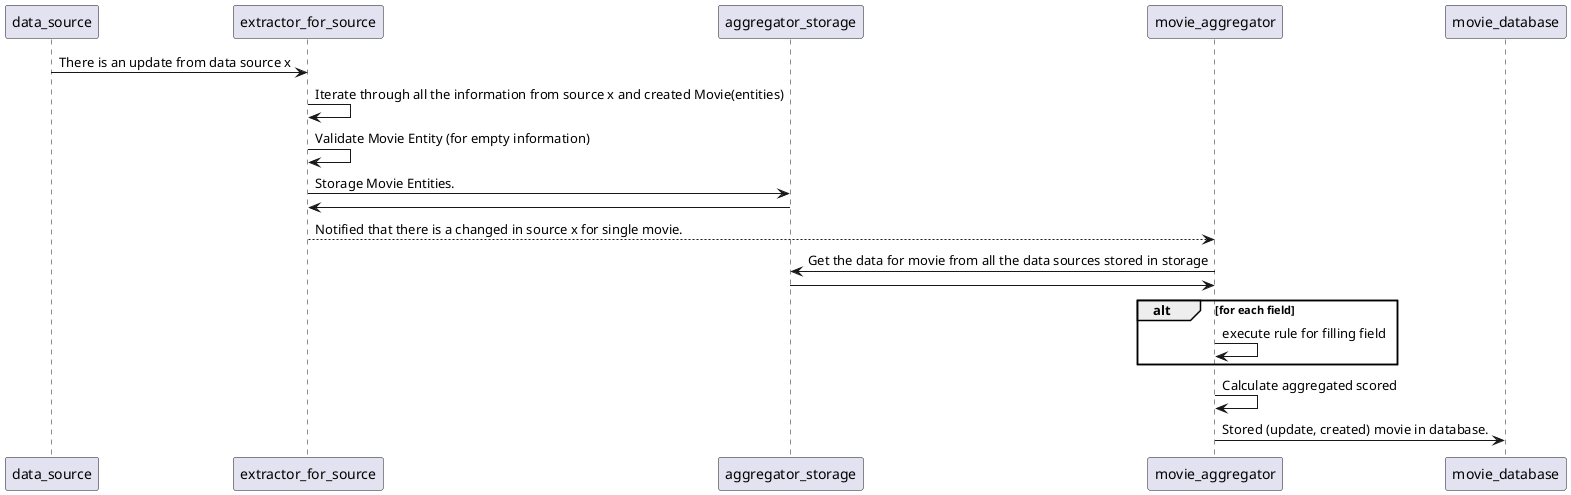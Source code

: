 @startuml Sequence of Update


data_source -> extractor_for_source : There is an update from data source x
extractor_for_source -> extractor_for_source : Iterate through all the information from source x and created Movie(entities)
extractor_for_source -> extractor_for_source : Validate Movie Entity (for empty information)
extractor_for_source -> aggregator_storage: Storage Movie Entities.
aggregator_storage -> extractor_for_source
extractor_for_source --> movie_aggregator:  Notified that there is a changed in source x for single movie.
movie_aggregator -> aggregator_storage: Get the data for movie from all the data sources stored in storage
aggregator_storage -> movie_aggregator
alt for each field 
    movie_aggregator -> movie_aggregator: execute rule for filling field
end

movie_aggregator -> movie_aggregator: Calculate aggregated scored

movie_aggregator -> movie_database: Stored (update, created) movie in database.

@enduml